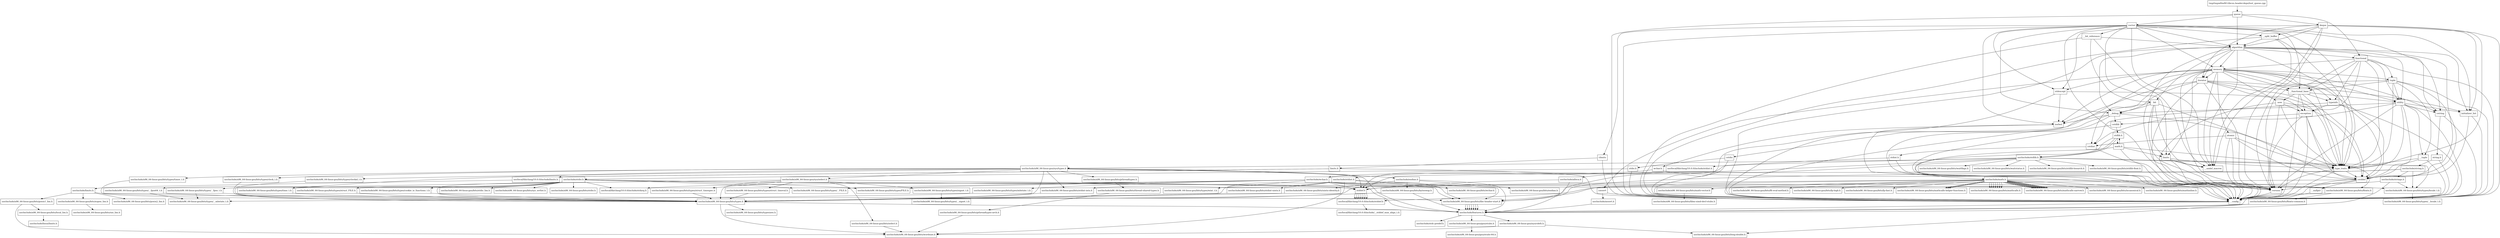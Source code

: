 digraph "dependencies" {
  header_1 [ shape="box", label="queue"];
  header_0 [ shape="box", label="tmp/tmpw8iwRO.libcxx.header.deps/test_queue.cpp"];
  header_2 [ shape="box", label="__config"];
  header_3 [ shape="box", label="usr/include/features.h"];
  header_4 [ shape="box", label="usr/include/stdc-predef.h"];
  header_5 [ shape="box", label="usr/include/x86_64-linux-gnu/sys/cdefs.h"];
  header_6 [ shape="box", label="usr/include/x86_64-linux-gnu/bits/wordsize.h"];
  header_7 [ shape="box", label="usr/include/x86_64-linux-gnu/bits/long-double.h"];
  header_8 [ shape="box", label="usr/include/x86_64-linux-gnu/gnu/stubs.h"];
  header_9 [ shape="box", label="usr/include/x86_64-linux-gnu/gnu/stubs-64.h"];
  header_11 [ shape="box", label="deque"];
  header_12 [ shape="box", label="__split_buffer"];
  header_13 [ shape="box", label="type_traits"];
  header_14 [ shape="box", label="cstddef"];
  header_15 [ shape="box", label="version"];
  header_16 [ shape="box", label="usr/local/lib/clang/10.0.0/include/stddef.h"];
  header_17 [ shape="box", label="usr/local/lib/clang/10.0.0/include/__stddef_max_align_t.h"];
  header_18 [ shape="box", label="__nullptr"];
  header_19 [ shape="box", label="algorithm"];
  header_20 [ shape="box", label="initializer_list"];
  header_21 [ shape="box", label="cstring"];
  header_22 [ shape="box", label="string.h"];
  header_23 [ shape="box", label="usr/include/string.h"];
  header_24 [ shape="box", label="usr/include/x86_64-linux-gnu/bits/libc-header-start.h"];
  header_25 [ shape="box", label="stddef.h"];
  header_26 [ shape="box", label="usr/include/x86_64-linux-gnu/bits/types/locale_t.h"];
  header_27 [ shape="box", label="usr/include/x86_64-linux-gnu/bits/types/__locale_t.h"];
  header_28 [ shape="box", label="usr/include/strings.h"];
  header_29 [ shape="box", label="utility"];
  header_30 [ shape="box", label="__tuple"];
  header_31 [ shape="box", label="cstdint"];
  header_32 [ shape="box", label="stdint.h"];
  header_33 [ shape="box", label="usr/local/lib/clang/10.0.0/include/stdint.h"];
  header_34 [ shape="box", label="usr/include/stdint.h"];
  header_35 [ shape="box", label="usr/include/x86_64-linux-gnu/bits/types.h"];
  header_36 [ shape="box", label="usr/include/x86_64-linux-gnu/bits/typesizes.h"];
  header_37 [ shape="box", label="usr/include/x86_64-linux-gnu/bits/wchar.h"];
  header_38 [ shape="box", label="usr/include/x86_64-linux-gnu/bits/stdint-intn.h"];
  header_39 [ shape="box", label="usr/include/x86_64-linux-gnu/bits/stdint-uintn.h"];
  header_40 [ shape="box", label="__debug"];
  header_41 [ shape="box", label="iosfwd"];
  header_42 [ shape="box", label="wchar.h"];
  header_43 [ shape="box", label="usr/include/wchar.h"];
  header_44 [ shape="box", label="usr/include/x86_64-linux-gnu/bits/floatn.h"];
  header_45 [ shape="box", label="usr/include/x86_64-linux-gnu/bits/floatn-common.h"];
  header_46 [ shape="box", label="usr/local/lib/clang/10.0.0/include/stdarg.h"];
  header_47 [ shape="box", label="usr/include/x86_64-linux-gnu/bits/types/wint_t.h"];
  header_48 [ shape="box", label="usr/include/x86_64-linux-gnu/bits/types/mbstate_t.h"];
  header_49 [ shape="box", label="usr/include/x86_64-linux-gnu/bits/types/__mbstate_t.h"];
  header_50 [ shape="box", label="usr/include/x86_64-linux-gnu/bits/types/__FILE.h"];
  header_51 [ shape="box", label="usr/include/x86_64-linux-gnu/bits/types/FILE.h"];
  header_52 [ shape="box", label="cstdlib"];
  header_53 [ shape="box", label="stdlib.h"];
  header_54 [ shape="box", label="usr/include/stdlib.h"];
  header_55 [ shape="box", label="usr/include/x86_64-linux-gnu/bits/waitflags.h"];
  header_56 [ shape="box", label="usr/include/x86_64-linux-gnu/bits/waitstatus.h"];
  header_57 [ shape="box", label="usr/include/x86_64-linux-gnu/sys/types.h"];
  header_58 [ shape="box", label="usr/include/x86_64-linux-gnu/bits/types/clock_t.h"];
  header_59 [ shape="box", label="usr/include/x86_64-linux-gnu/bits/types/clockid_t.h"];
  header_60 [ shape="box", label="usr/include/x86_64-linux-gnu/bits/types/time_t.h"];
  header_61 [ shape="box", label="usr/include/x86_64-linux-gnu/bits/types/timer_t.h"];
  header_62 [ shape="box", label="usr/include/endian.h"];
  header_63 [ shape="box", label="usr/include/x86_64-linux-gnu/bits/endian.h"];
  header_64 [ shape="box", label="usr/include/x86_64-linux-gnu/bits/byteswap.h"];
  header_65 [ shape="box", label="usr/include/x86_64-linux-gnu/bits/uintn-identity.h"];
  header_66 [ shape="box", label="usr/include/x86_64-linux-gnu/sys/select.h"];
  header_67 [ shape="box", label="usr/include/x86_64-linux-gnu/bits/select.h"];
  header_68 [ shape="box", label="usr/include/x86_64-linux-gnu/bits/types/sigset_t.h"];
  header_69 [ shape="box", label="usr/include/x86_64-linux-gnu/bits/types/__sigset_t.h"];
  header_70 [ shape="box", label="usr/include/x86_64-linux-gnu/bits/types/struct_timeval.h"];
  header_71 [ shape="box", label="usr/include/x86_64-linux-gnu/bits/types/struct_timespec.h"];
  header_72 [ shape="box", label="usr/include/x86_64-linux-gnu/bits/pthreadtypes.h"];
  header_73 [ shape="box", label="usr/include/x86_64-linux-gnu/bits/thread-shared-types.h"];
  header_74 [ shape="box", label="usr/include/x86_64-linux-gnu/bits/pthreadtypes-arch.h"];
  header_75 [ shape="box", label="usr/include/alloca.h"];
  header_76 [ shape="box", label="usr/include/x86_64-linux-gnu/bits/stdlib-bsearch.h"];
  header_77 [ shape="box", label="usr/include/x86_64-linux-gnu/bits/stdlib-float.h"];
  header_78 [ shape="box", label="math.h"];
  header_79 [ shape="box", label="usr/include/math.h"];
  header_80 [ shape="box", label="usr/include/x86_64-linux-gnu/bits/math-vector.h"];
  header_81 [ shape="box", label="usr/include/x86_64-linux-gnu/bits/libm-simd-decl-stubs.h"];
  header_82 [ shape="box", label="usr/include/x86_64-linux-gnu/bits/flt-eval-method.h"];
  header_83 [ shape="box", label="usr/include/x86_64-linux-gnu/bits/fp-logb.h"];
  header_84 [ shape="box", label="usr/include/x86_64-linux-gnu/bits/fp-fast.h"];
  header_85 [ shape="box", label="usr/include/x86_64-linux-gnu/bits/mathcalls-helper-functions.h"];
  header_86 [ shape="box", label="usr/include/x86_64-linux-gnu/bits/mathcalls.h"];
  header_87 [ shape="box", label="usr/include/x86_64-linux-gnu/bits/mathcalls-narrow.h"];
  header_88 [ shape="box", label="usr/include/x86_64-linux-gnu/bits/iscanonical.h"];
  header_89 [ shape="box", label="usr/include/x86_64-linux-gnu/bits/mathinline.h"];
  header_90 [ shape="box", label="limits"];
  header_91 [ shape="box", label="__undef_macros"];
  header_92 [ shape="box", label="cstdio"];
  header_93 [ shape="box", label="stdio.h"];
  header_94 [ shape="box", label="usr/include/stdio.h"];
  header_95 [ shape="box", label="usr/include/x86_64-linux-gnu/bits/types/__fpos_t.h"];
  header_96 [ shape="box", label="usr/include/x86_64-linux-gnu/bits/types/__fpos64_t.h"];
  header_97 [ shape="box", label="usr/include/x86_64-linux-gnu/bits/types/struct_FILE.h"];
  header_98 [ shape="box", label="usr/include/x86_64-linux-gnu/bits/types/cookie_io_functions_t.h"];
  header_99 [ shape="box", label="usr/include/x86_64-linux-gnu/bits/stdio_lim.h"];
  header_100 [ shape="box", label="usr/include/x86_64-linux-gnu/bits/sys_errlist.h"];
  header_101 [ shape="box", label="usr/include/x86_64-linux-gnu/bits/stdio.h"];
  header_102 [ shape="box", label="memory"];
  header_103 [ shape="box", label="typeinfo"];
  header_104 [ shape="box", label="exception"];
  header_105 [ shape="box", label="new"];
  header_106 [ shape="box", label="iterator"];
  header_107 [ shape="box", label="__functional_base"];
  header_108 [ shape="box", label="tuple"];
  header_109 [ shape="box", label="stdexcept"];
  header_110 [ shape="box", label="cassert"];
  header_111 [ shape="box", label="usr/include/assert.h"];
  header_112 [ shape="box", label="atomic"];
  header_113 [ shape="box", label="functional"];
  header_114 [ shape="box", label="bit"];
  header_115 [ shape="box", label="vector"];
  header_116 [ shape="box", label="__bit_reference"];
  header_117 [ shape="box", label="climits"];
  header_118 [ shape="box", label="limits.h"];
  header_119 [ shape="box", label="usr/local/lib/clang/10.0.0/include/limits.h"];
  header_120 [ shape="box", label="usr/include/limits.h"];
  header_121 [ shape="box", label="usr/include/x86_64-linux-gnu/bits/posix1_lim.h"];
  header_122 [ shape="box", label="usr/include/x86_64-linux-gnu/bits/local_lim.h"];
  header_123 [ shape="box", label="usr/include/linux/limits.h"];
  header_124 [ shape="box", label="usr/include/x86_64-linux-gnu/bits/posix2_lim.h"];
  header_125 [ shape="box", label="usr/include/x86_64-linux-gnu/bits/xopen_lim.h"];
  header_126 [ shape="box", label="usr/include/x86_64-linux-gnu/bits/uio_lim.h"];
  header_115 -> header_2;
  header_115 -> header_41;
  header_115 -> header_116;
  header_115 -> header_13;
  header_115 -> header_117;
  header_115 -> header_90;
  header_115 -> header_20;
  header_115 -> header_102;
  header_115 -> header_109;
  header_115 -> header_19;
  header_115 -> header_21;
  header_115 -> header_15;
  header_115 -> header_12;
  header_115 -> header_107;
  header_115 -> header_40;
  header_115 -> header_91;
  header_67 -> header_6;
  header_102 -> header_2;
  header_102 -> header_13;
  header_102 -> header_103;
  header_102 -> header_14;
  header_102 -> header_31;
  header_102 -> header_105;
  header_102 -> header_29;
  header_102 -> header_90;
  header_102 -> header_106;
  header_102 -> header_107;
  header_102 -> header_41;
  header_102 -> header_108;
  header_102 -> header_109;
  header_102 -> header_21;
  header_102 -> header_110;
  header_102 -> header_112;
  header_102 -> header_15;
  header_102 -> header_91;
  header_8 -> header_9;
  header_104 -> header_2;
  header_104 -> header_14;
  header_104 -> header_52;
  header_104 -> header_13;
  header_104 -> header_15;
  header_25 -> header_16;
  header_25 -> header_16;
  header_25 -> header_16;
  header_25 -> header_16;
  header_25 -> header_16;
  header_25 -> header_16;
  header_25 -> header_16;
  header_57 -> header_3;
  header_57 -> header_35;
  header_57 -> header_58;
  header_57 -> header_59;
  header_57 -> header_60;
  header_57 -> header_61;
  header_57 -> header_25;
  header_57 -> header_38;
  header_57 -> header_62;
  header_57 -> header_66;
  header_57 -> header_72;
  header_116 -> header_2;
  header_116 -> header_114;
  header_116 -> header_19;
  header_116 -> header_91;
  header_0 -> header_1;
  header_66 -> header_3;
  header_66 -> header_35;
  header_66 -> header_67;
  header_66 -> header_68;
  header_66 -> header_60;
  header_66 -> header_70;
  header_66 -> header_71;
  header_80 -> header_81;
  header_78 -> header_2;
  header_78 -> header_53;
  header_78 -> header_79;
  header_78 -> header_13;
  header_78 -> header_90;
  header_73 -> header_74;
  header_120 -> header_24;
  header_120 -> header_121;
  header_120 -> header_124;
  header_120 -> header_125;
  header_109 -> header_2;
  header_109 -> header_104;
  header_109 -> header_41;
  header_18 -> header_2;
  header_103 -> header_2;
  header_103 -> header_104;
  header_103 -> header_14;
  header_103 -> header_31;
  header_125 -> header_126;
  header_34 -> header_24;
  header_34 -> header_35;
  header_34 -> header_37;
  header_34 -> header_6;
  header_34 -> header_38;
  header_34 -> header_39;
  header_61 -> header_35;
  header_71 -> header_35;
  header_5 -> header_6;
  header_5 -> header_7;
  header_11 -> header_2;
  header_11 -> header_12;
  header_11 -> header_13;
  header_11 -> header_20;
  header_11 -> header_106;
  header_11 -> header_19;
  header_11 -> header_109;
  header_11 -> header_15;
  header_11 -> header_91;
  header_3 -> header_4;
  header_3 -> header_5;
  header_3 -> header_8;
  header_2 -> header_3;
  header_106 -> header_2;
  header_106 -> header_41;
  header_106 -> header_107;
  header_106 -> header_13;
  header_106 -> header_14;
  header_106 -> header_20;
  header_106 -> header_15;
  header_106 -> header_40;
  header_118 -> header_2;
  header_118 -> header_119;
  header_118 -> header_119;
  header_24 -> header_3;
  header_24 -> header_3;
  header_24 -> header_3;
  header_24 -> header_3;
  header_24 -> header_3;
  header_24 -> header_3;
  header_24 -> header_3;
  header_74 -> header_6;
  header_1 -> header_2;
  header_1 -> header_11;
  header_1 -> header_115;
  header_1 -> header_113;
  header_1 -> header_19;
  header_119 -> header_120;
  header_65 -> header_35;
  header_97 -> header_35;
  header_105 -> header_2;
  header_105 -> header_104;
  header_105 -> header_13;
  header_105 -> header_14;
  header_105 -> header_15;
  header_44 -> header_3;
  header_44 -> header_45;
  header_113 -> header_2;
  header_113 -> header_13;
  header_113 -> header_103;
  header_113 -> header_104;
  header_113 -> header_102;
  header_113 -> header_108;
  header_113 -> header_29;
  header_113 -> header_15;
  header_113 -> header_107;
  header_32 -> header_2;
  header_32 -> header_33;
  header_68 -> header_69;
  header_16 -> header_17;
  header_64 -> header_3;
  header_64 -> header_35;
  header_96 -> header_35;
  header_96 -> header_49;
  header_54 -> header_24;
  header_54 -> header_25;
  header_54 -> header_55;
  header_54 -> header_56;
  header_54 -> header_44;
  header_54 -> header_26;
  header_54 -> header_57;
  header_54 -> header_75;
  header_54 -> header_76;
  header_54 -> header_77;
  header_42 -> header_2;
  header_42 -> header_43;
  header_23 -> header_24;
  header_23 -> header_25;
  header_23 -> header_26;
  header_23 -> header_28;
  header_38 -> header_35;
  header_19 -> header_2;
  header_19 -> header_20;
  header_19 -> header_13;
  header_19 -> header_21;
  header_19 -> header_29;
  header_19 -> header_102;
  header_19 -> header_113;
  header_19 -> header_106;
  header_19 -> header_14;
  header_19 -> header_114;
  header_19 -> header_15;
  header_19 -> header_40;
  header_19 -> header_91;
  header_121 -> header_6;
  header_121 -> header_122;
  header_41 -> header_2;
  header_41 -> header_42;
  header_53 -> header_2;
  header_53 -> header_54;
  header_53 -> header_78;
  header_53 -> header_54;
  header_20 -> header_2;
  header_20 -> header_14;
  header_95 -> header_35;
  header_95 -> header_49;
  header_60 -> header_35;
  header_28 -> header_3;
  header_28 -> header_25;
  header_28 -> header_26;
  header_15 -> header_2;
  header_33 -> header_34;
  header_31 -> header_2;
  header_31 -> header_32;
  header_59 -> header_35;
  header_75 -> header_3;
  header_75 -> header_25;
  header_92 -> header_2;
  header_92 -> header_93;
  header_107 -> header_2;
  header_107 -> header_13;
  header_107 -> header_103;
  header_107 -> header_104;
  header_107 -> header_105;
  header_107 -> header_29;
  header_40 -> header_2;
  header_40 -> header_41;
  header_40 -> header_52;
  header_40 -> header_92;
  header_40 -> header_14;
  header_43 -> header_24;
  header_43 -> header_44;
  header_43 -> header_25;
  header_43 -> header_46;
  header_43 -> header_37;
  header_43 -> header_47;
  header_43 -> header_48;
  header_43 -> header_50;
  header_43 -> header_51;
  header_43 -> header_26;
  header_90 -> header_2;
  header_90 -> header_13;
  header_90 -> header_91;
  header_90 -> header_15;
  header_48 -> header_49;
  header_93 -> header_2;
  header_93 -> header_94;
  header_35 -> header_3;
  header_35 -> header_6;
  header_35 -> header_36;
  header_62 -> header_3;
  header_62 -> header_63;
  header_62 -> header_64;
  header_62 -> header_65;
  header_79 -> header_24;
  header_79 -> header_35;
  header_79 -> header_80;
  header_79 -> header_44;
  header_79 -> header_82;
  header_79 -> header_83;
  header_79 -> header_84;
  header_79 -> header_85;
  header_79 -> header_86;
  header_79 -> header_85;
  header_79 -> header_86;
  header_79 -> header_85;
  header_79 -> header_86;
  header_79 -> header_86;
  header_79 -> header_86;
  header_79 -> header_86;
  header_79 -> header_86;
  header_79 -> header_87;
  header_79 -> header_87;
  header_79 -> header_87;
  header_79 -> header_87;
  header_79 -> header_87;
  header_79 -> header_87;
  header_79 -> header_87;
  header_79 -> header_87;
  header_79 -> header_87;
  header_79 -> header_88;
  header_79 -> header_89;
  header_110 -> header_2;
  header_110 -> header_111;
  header_26 -> header_27;
  header_13 -> header_2;
  header_13 -> header_14;
  header_13 -> header_15;
  header_14 -> header_2;
  header_14 -> header_15;
  header_14 -> header_16;
  header_14 -> header_18;
  header_117 -> header_2;
  header_117 -> header_118;
  header_29 -> header_2;
  header_29 -> header_30;
  header_29 -> header_13;
  header_29 -> header_20;
  header_29 -> header_14;
  header_29 -> header_21;
  header_29 -> header_31;
  header_29 -> header_15;
  header_29 -> header_40;
  header_30 -> header_2;
  header_30 -> header_14;
  header_30 -> header_13;
  header_21 -> header_2;
  header_21 -> header_22;
  header_111 -> header_3;
  header_45 -> header_3;
  header_45 -> header_7;
  header_108 -> header_2;
  header_108 -> header_30;
  header_108 -> header_14;
  header_108 -> header_13;
  header_108 -> header_107;
  header_108 -> header_29;
  header_108 -> header_15;
  header_122 -> header_123;
  header_98 -> header_35;
  header_94 -> header_24;
  header_94 -> header_25;
  header_94 -> header_46;
  header_94 -> header_35;
  header_94 -> header_95;
  header_94 -> header_96;
  header_94 -> header_50;
  header_94 -> header_51;
  header_94 -> header_97;
  header_94 -> header_98;
  header_94 -> header_99;
  header_94 -> header_100;
  header_94 -> header_101;
  header_70 -> header_35;
  header_112 -> header_2;
  header_112 -> header_14;
  header_112 -> header_31;
  header_112 -> header_13;
  header_112 -> header_15;
  header_12 -> header_2;
  header_12 -> header_13;
  header_12 -> header_19;
  header_12 -> header_91;
  header_39 -> header_35;
  header_58 -> header_35;
  header_52 -> header_2;
  header_52 -> header_53;
  header_114 -> header_2;
  header_114 -> header_90;
  header_114 -> header_13;
  header_114 -> header_15;
  header_114 -> header_40;
  header_114 -> header_91;
  header_22 -> header_2;
  header_22 -> header_23;
  header_72 -> header_73;
}
